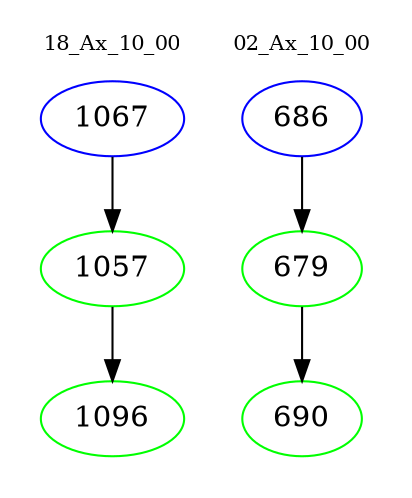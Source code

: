 digraph{
subgraph cluster_0 {
color = white
label = "18_Ax_10_00";
fontsize=10;
T0_1067 [label="1067", color="blue"]
T0_1067 -> T0_1057 [color="black"]
T0_1057 [label="1057", color="green"]
T0_1057 -> T0_1096 [color="black"]
T0_1096 [label="1096", color="green"]
}
subgraph cluster_1 {
color = white
label = "02_Ax_10_00";
fontsize=10;
T1_686 [label="686", color="blue"]
T1_686 -> T1_679 [color="black"]
T1_679 [label="679", color="green"]
T1_679 -> T1_690 [color="black"]
T1_690 [label="690", color="green"]
}
}
